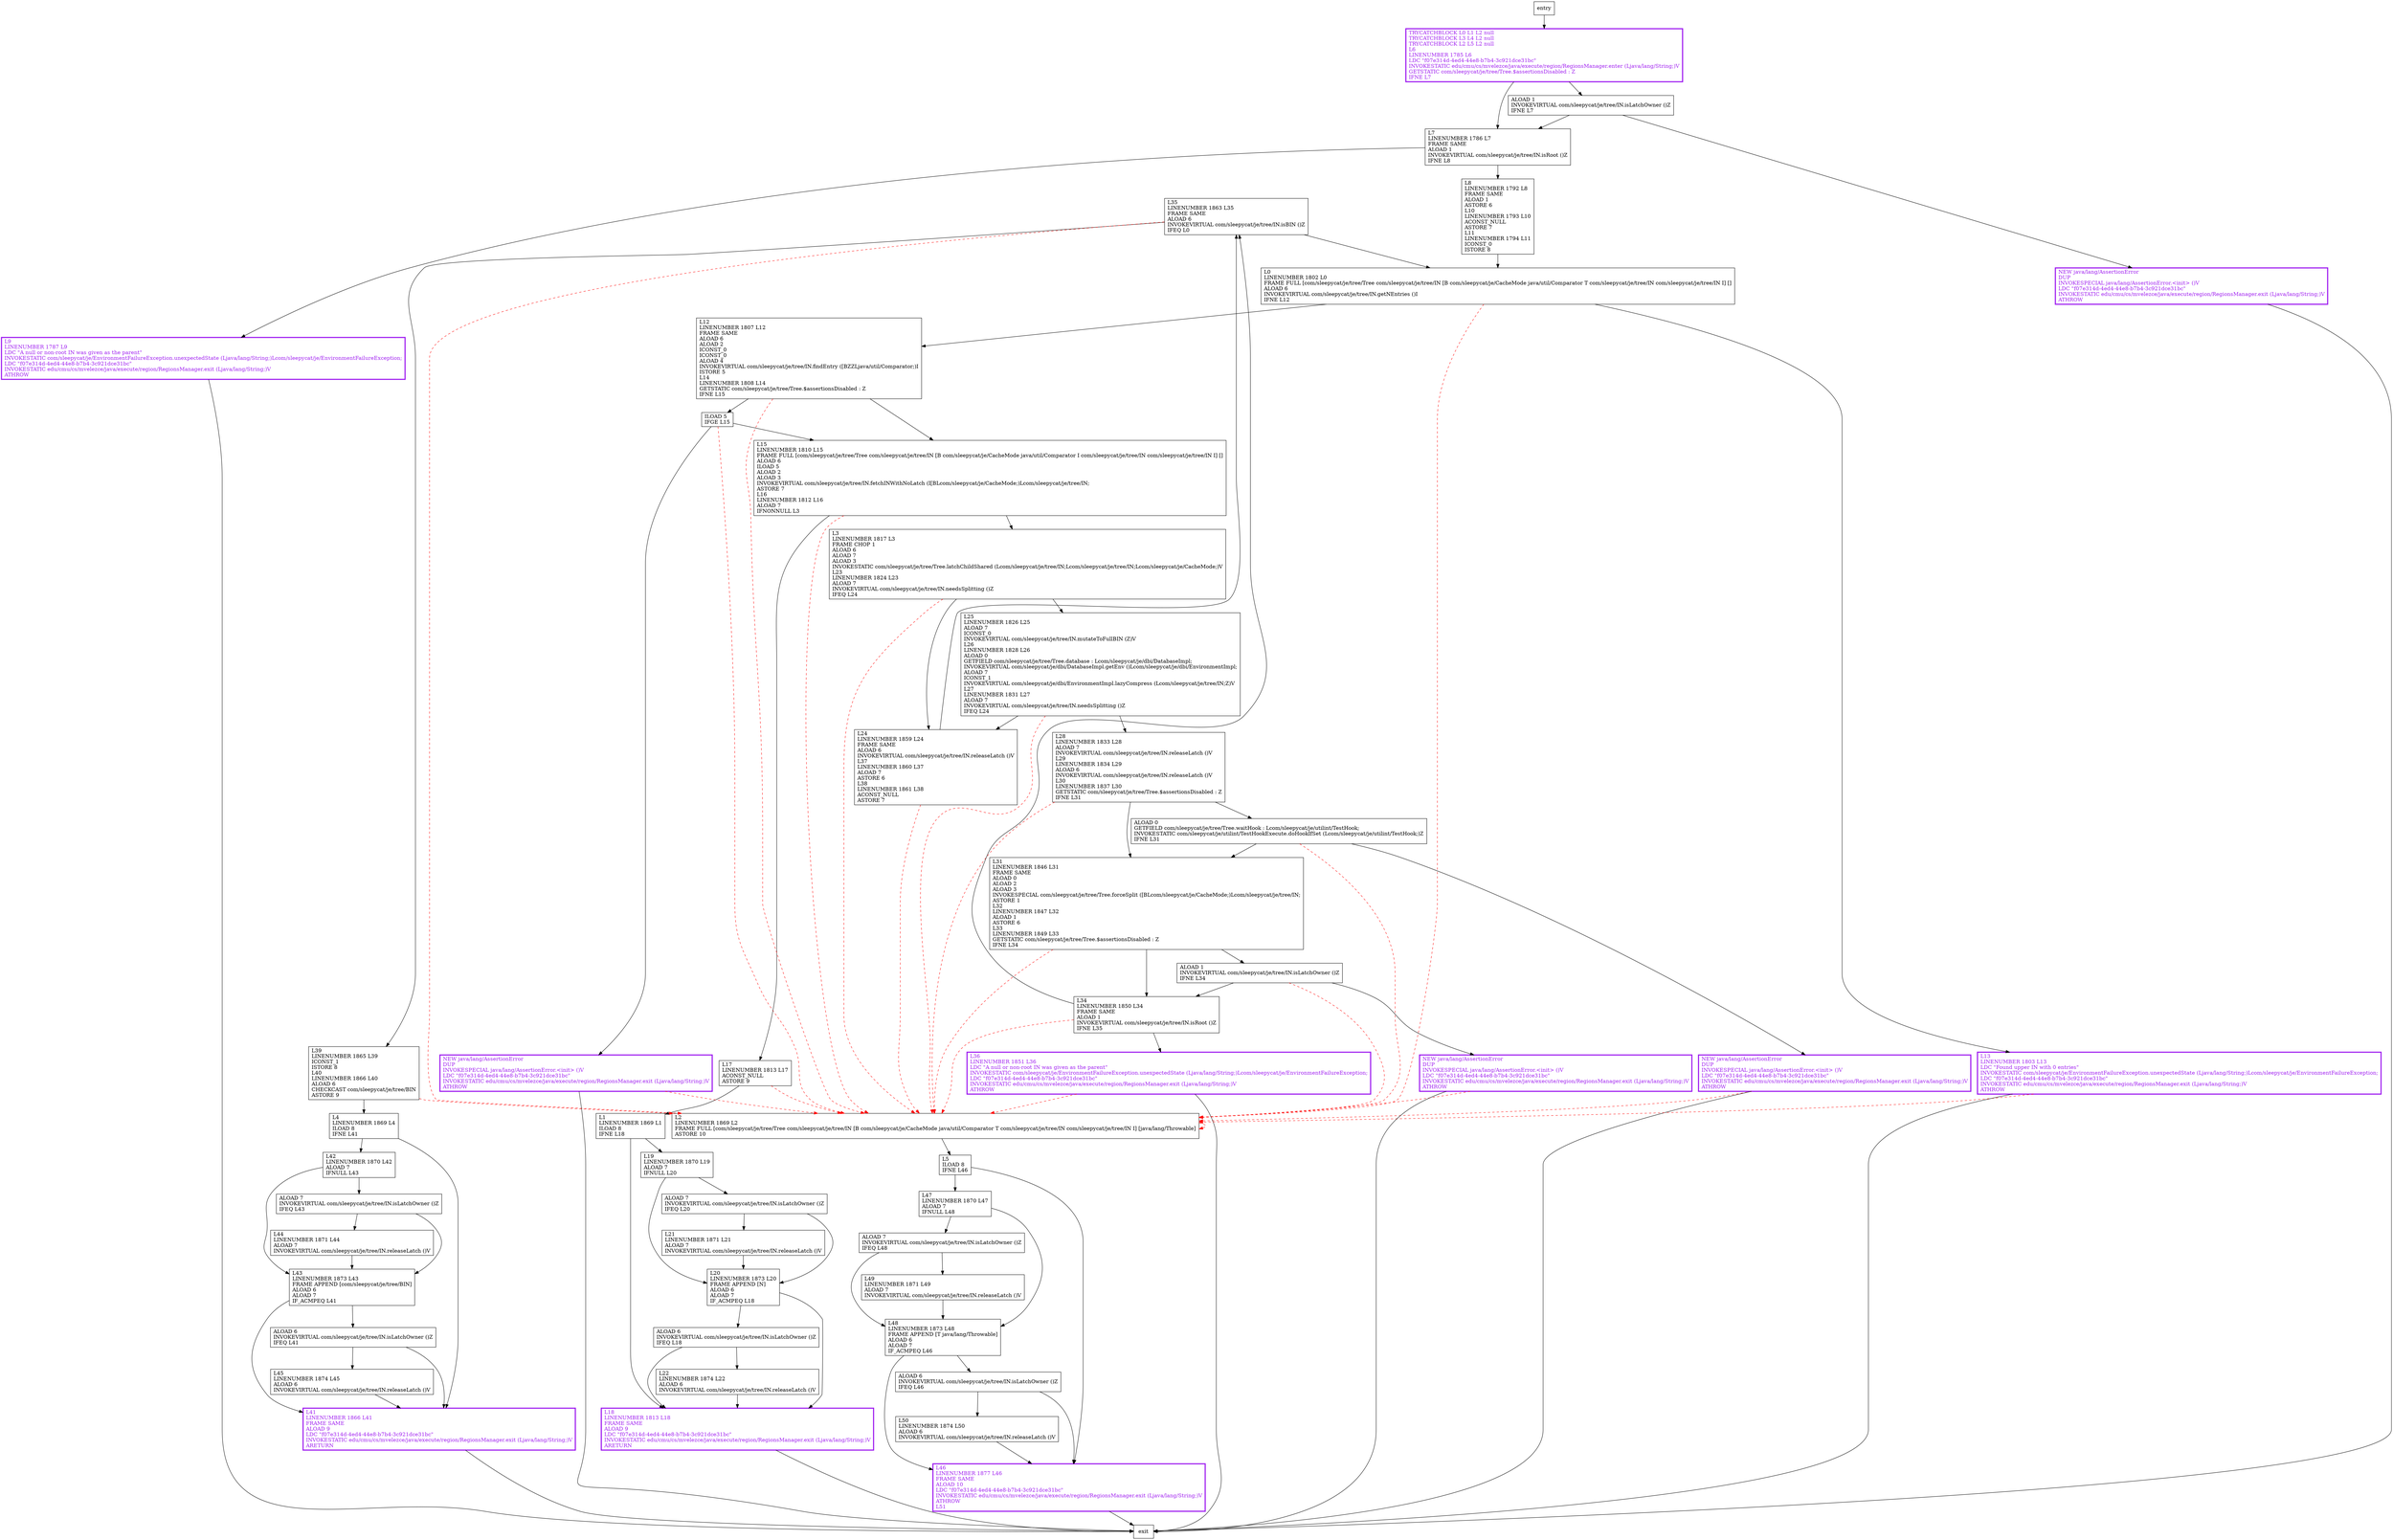 digraph searchSplitsAllowed {
node [shape=record];
346461975 [label="L17\lLINENUMBER 1813 L17\lACONST_NULL\lASTORE 9\l"];
63112635 [label="L35\lLINENUMBER 1863 L35\lFRAME SAME\lALOAD 6\lINVOKEVIRTUAL com/sleepycat/je/tree/IN.isBIN ()Z\lIFEQ L0\l"];
670488251 [label="TRYCATCHBLOCK L0 L1 L2 null\lTRYCATCHBLOCK L3 L4 L2 null\lTRYCATCHBLOCK L2 L5 L2 null\lL6\lLINENUMBER 1785 L6\lLDC \"f07e314d-4ed4-44e8-b7b4-3c921dce31bc\"\lINVOKESTATIC edu/cmu/cs/mvelezce/java/execute/region/RegionsManager.enter (Ljava/lang/String;)V\lGETSTATIC com/sleepycat/je/tree/Tree.$assertionsDisabled : Z\lIFNE L7\l"];
2088627624 [label="L45\lLINENUMBER 1874 L45\lALOAD 6\lINVOKEVIRTUAL com/sleepycat/je/tree/IN.releaseLatch ()V\l"];
1953501733 [label="L22\lLINENUMBER 1874 L22\lALOAD 6\lINVOKEVIRTUAL com/sleepycat/je/tree/IN.releaseLatch ()V\l"];
1015382713 [label="ALOAD 7\lINVOKEVIRTUAL com/sleepycat/je/tree/IN.isLatchOwner ()Z\lIFEQ L43\l"];
405940443 [label="L39\lLINENUMBER 1865 L39\lICONST_1\lISTORE 8\lL40\lLINENUMBER 1866 L40\lALOAD 6\lCHECKCAST com/sleepycat/je/tree/BIN\lASTORE 9\l"];
1309649790 [label="L44\lLINENUMBER 1871 L44\lALOAD 7\lINVOKEVIRTUAL com/sleepycat/je/tree/IN.releaseLatch ()V\l"];
114109221 [label="ALOAD 0\lGETFIELD com/sleepycat/je/tree/Tree.waitHook : Lcom/sleepycat/je/utilint/TestHook;\lINVOKESTATIC com/sleepycat/je/utilint/TestHookExecute.doHookIfSet (Lcom/sleepycat/je/utilint/TestHook;)Z\lIFNE L31\l"];
814243329 [label="L41\lLINENUMBER 1866 L41\lFRAME SAME\lALOAD 9\lLDC \"f07e314d-4ed4-44e8-b7b4-3c921dce31bc\"\lINVOKESTATIC edu/cmu/cs/mvelezce/java/execute/region/RegionsManager.exit (Ljava/lang/String;)V\lARETURN\l"];
166849875 [label="ALOAD 6\lINVOKEVIRTUAL com/sleepycat/je/tree/IN.isLatchOwner ()Z\lIFEQ L41\l"];
1615979701 [label="NEW java/lang/AssertionError\lDUP\lINVOKESPECIAL java/lang/AssertionError.\<init\> ()V\lLDC \"f07e314d-4ed4-44e8-b7b4-3c921dce31bc\"\lINVOKESTATIC edu/cmu/cs/mvelezce/java/execute/region/RegionsManager.exit (Ljava/lang/String;)V\lATHROW\l"];
1391964669 [label="L28\lLINENUMBER 1833 L28\lALOAD 7\lINVOKEVIRTUAL com/sleepycat/je/tree/IN.releaseLatch ()V\lL29\lLINENUMBER 1834 L29\lALOAD 6\lINVOKEVIRTUAL com/sleepycat/je/tree/IN.releaseLatch ()V\lL30\lLINENUMBER 1837 L30\lGETSTATIC com/sleepycat/je/tree/Tree.$assertionsDisabled : Z\lIFNE L31\l"];
781006474 [label="L42\lLINENUMBER 1870 L42\lALOAD 7\lIFNULL L43\l"];
1087813877 [label="L8\lLINENUMBER 1792 L8\lFRAME SAME\lALOAD 1\lASTORE 6\lL10\lLINENUMBER 1793 L10\lACONST_NULL\lASTORE 7\lL11\lLINENUMBER 1794 L11\lICONST_0\lISTORE 8\l"];
1250195854 [label="L48\lLINENUMBER 1873 L48\lFRAME APPEND [T java/lang/Throwable]\lALOAD 6\lALOAD 7\lIF_ACMPEQ L46\l"];
1388793536 [label="L1\lLINENUMBER 1869 L1\lILOAD 8\lIFNE L18\l"];
1683537862 [label="L5\lILOAD 8\lIFNE L46\l"];
1011246262 [label="L2\lLINENUMBER 1869 L2\lFRAME FULL [com/sleepycat/je/tree/Tree com/sleepycat/je/tree/IN [B com/sleepycat/je/CacheMode java/util/Comparator T com/sleepycat/je/tree/IN com/sleepycat/je/tree/IN I] [java/lang/Throwable]\lASTORE 10\l"];
2100438176 [label="ILOAD 5\lIFGE L15\l"];
1828534484 [label="L46\lLINENUMBER 1877 L46\lFRAME SAME\lALOAD 10\lLDC \"f07e314d-4ed4-44e8-b7b4-3c921dce31bc\"\lINVOKESTATIC edu/cmu/cs/mvelezce/java/execute/region/RegionsManager.exit (Ljava/lang/String;)V\lATHROW\lL51\l"];
1329251218 [label="L49\lLINENUMBER 1871 L49\lALOAD 7\lINVOKEVIRTUAL com/sleepycat/je/tree/IN.releaseLatch ()V\l"];
256301339 [label="ALOAD 1\lINVOKEVIRTUAL com/sleepycat/je/tree/IN.isLatchOwner ()Z\lIFNE L34\l"];
1733861300 [label="ALOAD 1\lINVOKEVIRTUAL com/sleepycat/je/tree/IN.isLatchOwner ()Z\lIFNE L7\l"];
246546890 [label="ALOAD 6\lINVOKEVIRTUAL com/sleepycat/je/tree/IN.isLatchOwner ()Z\lIFEQ L18\l"];
519317946 [label="L19\lLINENUMBER 1870 L19\lALOAD 7\lIFNULL L20\l"];
833902527 [label="L21\lLINENUMBER 1871 L21\lALOAD 7\lINVOKEVIRTUAL com/sleepycat/je/tree/IN.releaseLatch ()V\l"];
989109759 [label="L36\lLINENUMBER 1851 L36\lLDC \"A null or non-root IN was given as the parent\"\lINVOKESTATIC com/sleepycat/je/EnvironmentFailureException.unexpectedState (Ljava/lang/String;)Lcom/sleepycat/je/EnvironmentFailureException;\lLDC \"f07e314d-4ed4-44e8-b7b4-3c921dce31bc\"\lINVOKESTATIC edu/cmu/cs/mvelezce/java/execute/region/RegionsManager.exit (Ljava/lang/String;)V\lATHROW\l"];
974405599 [label="L34\lLINENUMBER 1850 L34\lFRAME SAME\lALOAD 1\lINVOKEVIRTUAL com/sleepycat/je/tree/IN.isRoot ()Z\lIFNE L35\l"];
1289049596 [label="L25\lLINENUMBER 1826 L25\lALOAD 7\lICONST_0\lINVOKEVIRTUAL com/sleepycat/je/tree/IN.mutateToFullBIN (Z)V\lL26\lLINENUMBER 1828 L26\lALOAD 0\lGETFIELD com/sleepycat/je/tree/Tree.database : Lcom/sleepycat/je/dbi/DatabaseImpl;\lINVOKEVIRTUAL com/sleepycat/je/dbi/DatabaseImpl.getEnv ()Lcom/sleepycat/je/dbi/EnvironmentImpl;\lALOAD 7\lICONST_1\lINVOKEVIRTUAL com/sleepycat/je/dbi/EnvironmentImpl.lazyCompress (Lcom/sleepycat/je/tree/IN;Z)V\lL27\lLINENUMBER 1831 L27\lALOAD 7\lINVOKEVIRTUAL com/sleepycat/je/tree/IN.needsSplitting ()Z\lIFEQ L24\l"];
201408968 [label="L4\lLINENUMBER 1869 L4\lILOAD 8\lIFNE L41\l"];
756301451 [label="L3\lLINENUMBER 1817 L3\lFRAME CHOP 1\lALOAD 6\lALOAD 7\lALOAD 3\lINVOKESTATIC com/sleepycat/je/tree/Tree.latchChildShared (Lcom/sleepycat/je/tree/IN;Lcom/sleepycat/je/tree/IN;Lcom/sleepycat/je/CacheMode;)V\lL23\lLINENUMBER 1824 L23\lALOAD 7\lINVOKEVIRTUAL com/sleepycat/je/tree/IN.needsSplitting ()Z\lIFEQ L24\l"];
652374204 [label="L31\lLINENUMBER 1846 L31\lFRAME SAME\lALOAD 0\lALOAD 2\lALOAD 3\lINVOKESPECIAL com/sleepycat/je/tree/Tree.forceSplit ([BLcom/sleepycat/je/CacheMode;)Lcom/sleepycat/je/tree/IN;\lASTORE 1\lL32\lLINENUMBER 1847 L32\lALOAD 1\lASTORE 6\lL33\lLINENUMBER 1849 L33\lGETSTATIC com/sleepycat/je/tree/Tree.$assertionsDisabled : Z\lIFNE L34\l"];
652258386 [label="L50\lLINENUMBER 1874 L50\lALOAD 6\lINVOKEVIRTUAL com/sleepycat/je/tree/IN.releaseLatch ()V\l"];
1607464981 [label="L24\lLINENUMBER 1859 L24\lFRAME SAME\lALOAD 6\lINVOKEVIRTUAL com/sleepycat/je/tree/IN.releaseLatch ()V\lL37\lLINENUMBER 1860 L37\lALOAD 7\lASTORE 6\lL38\lLINENUMBER 1861 L38\lACONST_NULL\lASTORE 7\l"];
672023110 [label="L13\lLINENUMBER 1803 L13\lLDC \"Found upper IN with 0 entries\"\lINVOKESTATIC com/sleepycat/je/EnvironmentFailureException.unexpectedState (Ljava/lang/String;)Lcom/sleepycat/je/EnvironmentFailureException;\lLDC \"f07e314d-4ed4-44e8-b7b4-3c921dce31bc\"\lINVOKESTATIC edu/cmu/cs/mvelezce/java/execute/region/RegionsManager.exit (Ljava/lang/String;)V\lATHROW\l"];
1921979503 [label="L18\lLINENUMBER 1813 L18\lFRAME SAME\lALOAD 9\lLDC \"f07e314d-4ed4-44e8-b7b4-3c921dce31bc\"\lINVOKESTATIC edu/cmu/cs/mvelezce/java/execute/region/RegionsManager.exit (Ljava/lang/String;)V\lARETURN\l"];
455881363 [label="L20\lLINENUMBER 1873 L20\lFRAME APPEND [N]\lALOAD 6\lALOAD 7\lIF_ACMPEQ L18\l"];
1441775547 [label="NEW java/lang/AssertionError\lDUP\lINVOKESPECIAL java/lang/AssertionError.\<init\> ()V\lLDC \"f07e314d-4ed4-44e8-b7b4-3c921dce31bc\"\lINVOKESTATIC edu/cmu/cs/mvelezce/java/execute/region/RegionsManager.exit (Ljava/lang/String;)V\lATHROW\l"];
897060925 [label="L43\lLINENUMBER 1873 L43\lFRAME APPEND [com/sleepycat/je/tree/BIN]\lALOAD 6\lALOAD 7\lIF_ACMPEQ L41\l"];
661935410 [label="NEW java/lang/AssertionError\lDUP\lINVOKESPECIAL java/lang/AssertionError.\<init\> ()V\lLDC \"f07e314d-4ed4-44e8-b7b4-3c921dce31bc\"\lINVOKESTATIC edu/cmu/cs/mvelezce/java/execute/region/RegionsManager.exit (Ljava/lang/String;)V\lATHROW\l"];
1107118417 [label="ALOAD 6\lINVOKEVIRTUAL com/sleepycat/je/tree/IN.isLatchOwner ()Z\lIFEQ L46\l"];
1632738710 [label="NEW java/lang/AssertionError\lDUP\lINVOKESPECIAL java/lang/AssertionError.\<init\> ()V\lLDC \"f07e314d-4ed4-44e8-b7b4-3c921dce31bc\"\lINVOKESTATIC edu/cmu/cs/mvelezce/java/execute/region/RegionsManager.exit (Ljava/lang/String;)V\lATHROW\l"];
1493684139 [label="ALOAD 7\lINVOKEVIRTUAL com/sleepycat/je/tree/IN.isLatchOwner ()Z\lIFEQ L48\l"];
999424206 [label="ALOAD 7\lINVOKEVIRTUAL com/sleepycat/je/tree/IN.isLatchOwner ()Z\lIFEQ L20\l"];
817548978 [label="L15\lLINENUMBER 1810 L15\lFRAME FULL [com/sleepycat/je/tree/Tree com/sleepycat/je/tree/IN [B com/sleepycat/je/CacheMode java/util/Comparator I com/sleepycat/je/tree/IN com/sleepycat/je/tree/IN I] []\lALOAD 6\lILOAD 5\lALOAD 2\lALOAD 3\lINVOKEVIRTUAL com/sleepycat/je/tree/IN.fetchINWithNoLatch (I[BLcom/sleepycat/je/CacheMode;)Lcom/sleepycat/je/tree/IN;\lASTORE 7\lL16\lLINENUMBER 1812 L16\lALOAD 7\lIFNONNULL L3\l"];
142943807 [label="L0\lLINENUMBER 1802 L0\lFRAME FULL [com/sleepycat/je/tree/Tree com/sleepycat/je/tree/IN [B com/sleepycat/je/CacheMode java/util/Comparator T com/sleepycat/je/tree/IN com/sleepycat/je/tree/IN I] []\lALOAD 6\lINVOKEVIRTUAL com/sleepycat/je/tree/IN.getNEntries ()I\lIFNE L12\l"];
1806963759 [label="L7\lLINENUMBER 1786 L7\lFRAME SAME\lALOAD 1\lINVOKEVIRTUAL com/sleepycat/je/tree/IN.isRoot ()Z\lIFNE L8\l"];
1595554414 [label="L47\lLINENUMBER 1870 L47\lALOAD 7\lIFNULL L48\l"];
185125292 [label="L9\lLINENUMBER 1787 L9\lLDC \"A null or non-root IN was given as the parent\"\lINVOKESTATIC com/sleepycat/je/EnvironmentFailureException.unexpectedState (Ljava/lang/String;)Lcom/sleepycat/je/EnvironmentFailureException;\lLDC \"f07e314d-4ed4-44e8-b7b4-3c921dce31bc\"\lINVOKESTATIC edu/cmu/cs/mvelezce/java/execute/region/RegionsManager.exit (Ljava/lang/String;)V\lATHROW\l"];
1163843580 [label="L12\lLINENUMBER 1807 L12\lFRAME SAME\lALOAD 6\lALOAD 2\lICONST_0\lICONST_0\lALOAD 4\lINVOKEVIRTUAL com/sleepycat/je/tree/IN.findEntry ([BZZLjava/util/Comparator;)I\lISTORE 5\lL14\lLINENUMBER 1808 L14\lGETSTATIC com/sleepycat/je/tree/Tree.$assertionsDisabled : Z\lIFNE L15\l"];
entry;
exit;
346461975 -> 1388793536
346461975 -> 1011246262 [style=dashed, color=red]
63112635 -> 142943807
63112635 -> 405940443
63112635 -> 1011246262 [style=dashed, color=red]
670488251 -> 1806963759
670488251 -> 1733861300
2088627624 -> 814243329
1953501733 -> 1921979503
1015382713 -> 897060925
1015382713 -> 1309649790
405940443 -> 201408968
405940443 -> 1011246262 [style=dashed, color=red]
1309649790 -> 897060925
114109221 -> 1615979701
114109221 -> 652374204
114109221 -> 1011246262 [style=dashed, color=red]
814243329 -> exit
166849875 -> 2088627624
166849875 -> 814243329
1615979701 -> exit
1615979701 -> 1011246262 [style=dashed, color=red]
1391964669 -> 652374204
1391964669 -> 114109221
1391964669 -> 1011246262 [style=dashed, color=red]
781006474 -> 897060925
781006474 -> 1015382713
1087813877 -> 142943807
1250195854 -> 1828534484
1250195854 -> 1107118417
1388793536 -> 519317946
1388793536 -> 1921979503
1683537862 -> 1828534484
1683537862 -> 1595554414
1011246262 -> 1683537862
1011246262 -> 1011246262 [style=dashed, color=red]
2100438176 -> 661935410
2100438176 -> 817548978
2100438176 -> 1011246262 [style=dashed, color=red]
entry -> 670488251
1828534484 -> exit
1329251218 -> 1250195854
256301339 -> 974405599
256301339 -> 1441775547
256301339 -> 1011246262 [style=dashed, color=red]
1733861300 -> 1806963759
1733861300 -> 1632738710
246546890 -> 1953501733
246546890 -> 1921979503
519317946 -> 455881363
519317946 -> 999424206
833902527 -> 455881363
989109759 -> exit
989109759 -> 1011246262 [style=dashed, color=red]
974405599 -> 989109759
974405599 -> 63112635
974405599 -> 1011246262 [style=dashed, color=red]
1289049596 -> 1607464981
1289049596 -> 1391964669
1289049596 -> 1011246262 [style=dashed, color=red]
201408968 -> 781006474
201408968 -> 814243329
756301451 -> 1607464981
756301451 -> 1289049596
756301451 -> 1011246262 [style=dashed, color=red]
652374204 -> 256301339
652374204 -> 974405599
652374204 -> 1011246262 [style=dashed, color=red]
652258386 -> 1828534484
1607464981 -> 63112635
1607464981 -> 1011246262 [style=dashed, color=red]
672023110 -> exit
672023110 -> 1011246262 [style=dashed, color=red]
1921979503 -> exit
455881363 -> 1921979503
455881363 -> 246546890
1441775547 -> exit
1441775547 -> 1011246262 [style=dashed, color=red]
897060925 -> 814243329
897060925 -> 166849875
661935410 -> exit
661935410 -> 1011246262 [style=dashed, color=red]
1107118417 -> 1828534484
1107118417 -> 652258386
1632738710 -> exit
1493684139 -> 1329251218
1493684139 -> 1250195854
999424206 -> 833902527
999424206 -> 455881363
817548978 -> 756301451
817548978 -> 346461975
817548978 -> 1011246262 [style=dashed, color=red]
142943807 -> 672023110
142943807 -> 1163843580
142943807 -> 1011246262 [style=dashed, color=red]
1806963759 -> 1087813877
1806963759 -> 185125292
1595554414 -> 1250195854
1595554414 -> 1493684139
185125292 -> exit
1163843580 -> 817548978
1163843580 -> 2100438176
1163843580 -> 1011246262 [style=dashed, color=red]
1615979701[fontcolor="purple", penwidth=3, color="purple"];
1828534484[fontcolor="purple", penwidth=3, color="purple"];
989109759[fontcolor="purple", penwidth=3, color="purple"];
661935410[fontcolor="purple", penwidth=3, color="purple"];
814243329[fontcolor="purple", penwidth=3, color="purple"];
672023110[fontcolor="purple", penwidth=3, color="purple"];
1921979503[fontcolor="purple", penwidth=3, color="purple"];
185125292[fontcolor="purple", penwidth=3, color="purple"];
1632738710[fontcolor="purple", penwidth=3, color="purple"];
1441775547[fontcolor="purple", penwidth=3, color="purple"];
670488251[fontcolor="purple", penwidth=3, color="purple"];
}
